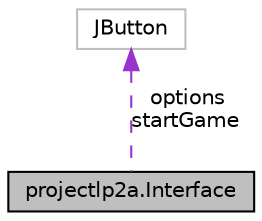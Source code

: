 digraph "projectlp2a.Interface"
{
 // LATEX_PDF_SIZE
  edge [fontname="Helvetica",fontsize="10",labelfontname="Helvetica",labelfontsize="10"];
  node [fontname="Helvetica",fontsize="10",shape=record];
  Node1 [label="projectlp2a.Interface",height=0.2,width=0.4,color="black", fillcolor="grey75", style="filled", fontcolor="black",tooltip=" "];
  Node2 -> Node1 [dir="back",color="darkorchid3",fontsize="10",style="dashed",label=" options\nstartGame" ,fontname="Helvetica"];
  Node2 [label="JButton",height=0.2,width=0.4,color="grey75", fillcolor="white", style="filled",tooltip=" "];
}
